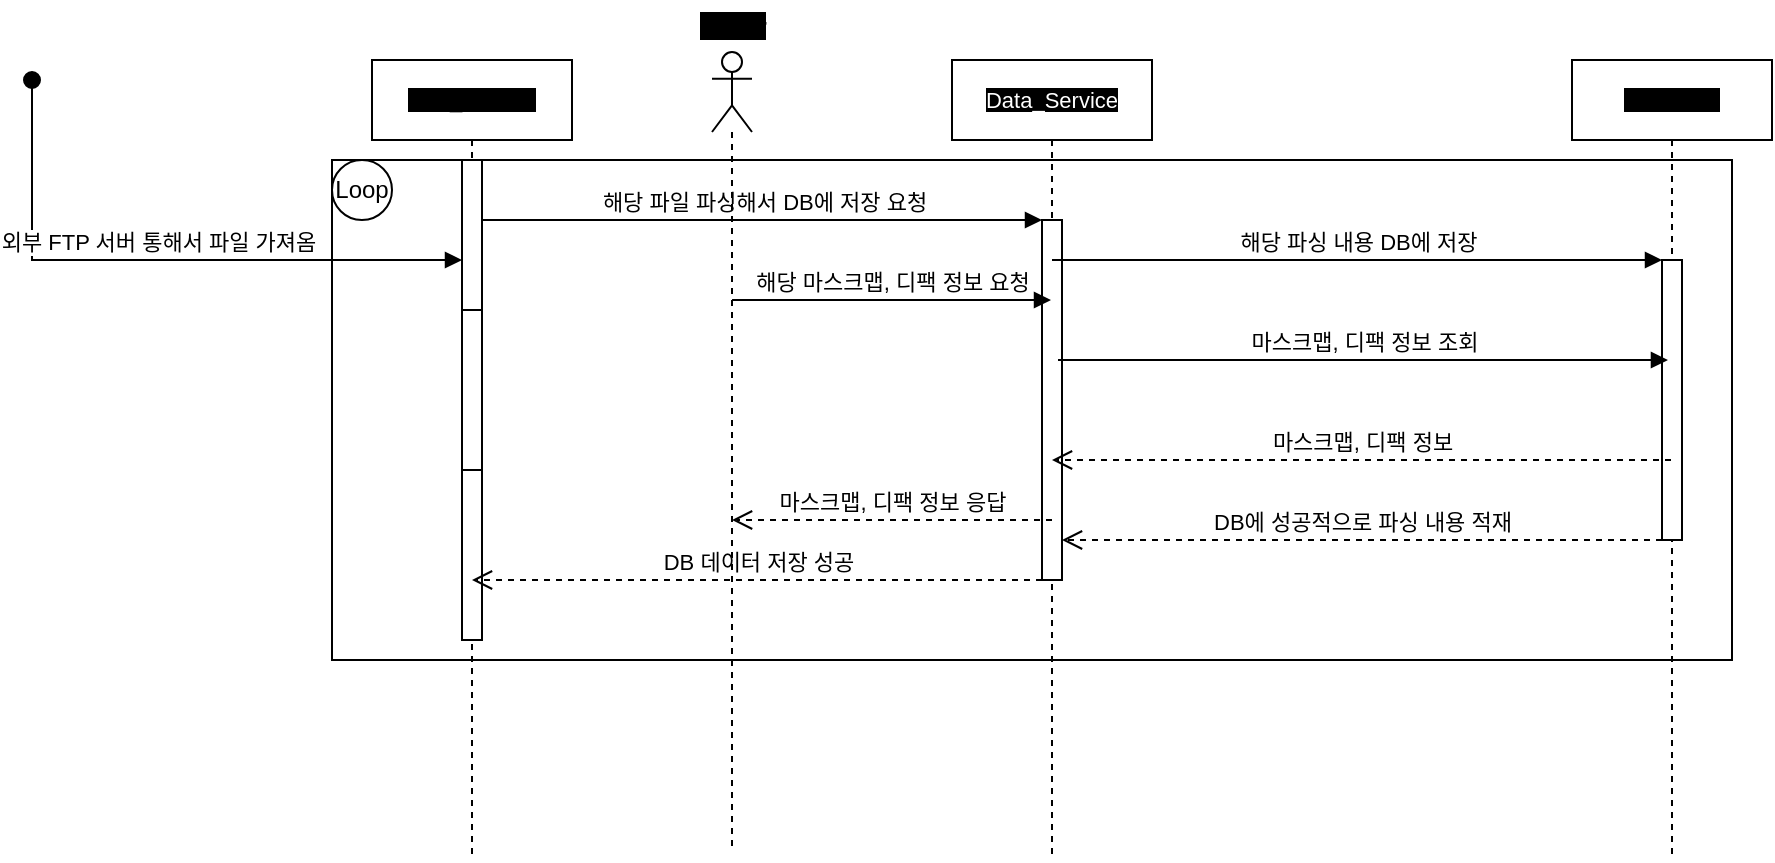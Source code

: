 <mxfile>
    <diagram name="Page-1" id="2YBvvXClWsGukQMizWep">
        <mxGraphModel dx="1388" dy="299" grid="1" gridSize="10" guides="1" tooltips="1" connect="1" arrows="1" fold="1" page="1" pageScale="1" pageWidth="850" pageHeight="1100" background="none" math="0" shadow="0">
            <root>
                <mxCell id="0"/>
                <mxCell id="1" parent="0"/>
                <mxCell id="aM9ryv3xv72pqoxQDRHE-1" value="&lt;span style=&quot;font-size: 11px; background-color: rgb(0, 0, 0);&quot;&gt;FTP_Service&lt;/span&gt;" style="shape=umlLifeline;perimeter=lifelinePerimeter;whiteSpace=wrap;html=1;container=0;dropTarget=0;collapsible=0;recursiveResize=0;outlineConnect=0;portConstraint=eastwest;newEdgeStyle={&quot;edgeStyle&quot;:&quot;elbowEdgeStyle&quot;,&quot;elbow&quot;:&quot;vertical&quot;,&quot;curved&quot;:0,&quot;rounded&quot;:0};" parent="1" vertex="1">
                    <mxGeometry x="-70" y="40" width="100" height="400" as="geometry"/>
                </mxCell>
                <mxCell id="aM9ryv3xv72pqoxQDRHE-2" value="" style="html=1;points=[];perimeter=orthogonalPerimeter;outlineConnect=0;targetShapes=umlLifeline;portConstraint=eastwest;newEdgeStyle={&quot;edgeStyle&quot;:&quot;elbowEdgeStyle&quot;,&quot;elbow&quot;:&quot;vertical&quot;,&quot;curved&quot;:0,&quot;rounded&quot;:0};" parent="aM9ryv3xv72pqoxQDRHE-1" vertex="1">
                    <mxGeometry x="45" y="50" width="10" height="240" as="geometry"/>
                </mxCell>
                <mxCell id="aM9ryv3xv72pqoxQDRHE-4" value="" style="html=1;points=[];perimeter=orthogonalPerimeter;outlineConnect=0;targetShapes=umlLifeline;portConstraint=eastwest;newEdgeStyle={&quot;edgeStyle&quot;:&quot;elbowEdgeStyle&quot;,&quot;elbow&quot;:&quot;vertical&quot;,&quot;curved&quot;:0,&quot;rounded&quot;:0};" parent="aM9ryv3xv72pqoxQDRHE-1" vertex="1">
                    <mxGeometry x="45" y="125" width="10" height="80" as="geometry"/>
                </mxCell>
                <mxCell id="aM9ryv3xv72pqoxQDRHE-5" value="&lt;span style=&quot;font-size: 11px; background-color: rgb(0, 0, 0);&quot;&gt;&lt;font style=&quot;&quot; color=&quot;#ffffff&quot;&gt;Data_Service&lt;/font&gt;&lt;/span&gt;" style="shape=umlLifeline;perimeter=lifelinePerimeter;whiteSpace=wrap;html=1;container=0;dropTarget=0;collapsible=0;recursiveResize=0;outlineConnect=0;portConstraint=eastwest;newEdgeStyle={&quot;edgeStyle&quot;:&quot;elbowEdgeStyle&quot;,&quot;elbow&quot;:&quot;vertical&quot;,&quot;curved&quot;:0,&quot;rounded&quot;:0};" parent="1" vertex="1">
                    <mxGeometry x="220" y="40" width="100" height="400" as="geometry"/>
                </mxCell>
                <mxCell id="aM9ryv3xv72pqoxQDRHE-6" value="" style="html=1;points=[];perimeter=orthogonalPerimeter;outlineConnect=0;targetShapes=umlLifeline;portConstraint=eastwest;newEdgeStyle={&quot;edgeStyle&quot;:&quot;elbowEdgeStyle&quot;,&quot;elbow&quot;:&quot;vertical&quot;,&quot;curved&quot;:0,&quot;rounded&quot;:0};" parent="aM9ryv3xv72pqoxQDRHE-5" vertex="1">
                    <mxGeometry x="45" y="80" width="10" height="180" as="geometry"/>
                </mxCell>
                <mxCell id="aM9ryv3xv72pqoxQDRHE-7" value="해당 파일 파싱해서 DB에 저장 요청" style="html=1;verticalAlign=bottom;endArrow=block;edgeStyle=elbowEdgeStyle;elbow=vertical;curved=0;rounded=0;" parent="1" source="aM9ryv3xv72pqoxQDRHE-2" target="aM9ryv3xv72pqoxQDRHE-6" edge="1">
                    <mxGeometry x="0.002" relative="1" as="geometry">
                        <mxPoint x="195" y="130" as="sourcePoint"/>
                        <Array as="points">
                            <mxPoint x="180" y="120"/>
                        </Array>
                        <mxPoint as="offset"/>
                    </mxGeometry>
                </mxCell>
                <mxCell id="aM9ryv3xv72pqoxQDRHE-8" value="DB 데이터 저장 성공" style="html=1;verticalAlign=bottom;endArrow=open;dashed=1;endSize=8;edgeStyle=elbowEdgeStyle;elbow=vertical;curved=0;rounded=0;" parent="1" source="aM9ryv3xv72pqoxQDRHE-6" edge="1">
                    <mxGeometry relative="1" as="geometry">
                        <mxPoint x="-20" y="300" as="targetPoint"/>
                        <Array as="points">
                            <mxPoint x="185" y="300"/>
                        </Array>
                        <mxPoint x="260" y="300" as="sourcePoint"/>
                    </mxGeometry>
                </mxCell>
                <mxCell id="sEewJQfzpCtiCOHAZj46-5" value="해당 파싱 내용 DB에 저장" style="html=1;verticalAlign=bottom;endArrow=block;edgeStyle=elbowEdgeStyle;elbow=vertical;curved=0;rounded=0;" parent="1" source="aM9ryv3xv72pqoxQDRHE-5" target="sEewJQfzpCtiCOHAZj46-7" edge="1">
                    <mxGeometry x="0.002" relative="1" as="geometry">
                        <mxPoint x="290" y="140" as="sourcePoint"/>
                        <Array as="points">
                            <mxPoint x="485" y="140"/>
                        </Array>
                        <mxPoint x="570" y="140" as="targetPoint"/>
                        <mxPoint as="offset"/>
                    </mxGeometry>
                </mxCell>
                <mxCell id="sEewJQfzpCtiCOHAZj46-6" value="&lt;span style=&quot;font-size: 11px; background-color: rgb(0, 0, 0);&quot;&gt;Database&lt;/span&gt;" style="shape=umlLifeline;perimeter=lifelinePerimeter;whiteSpace=wrap;html=1;container=0;dropTarget=0;collapsible=0;recursiveResize=0;outlineConnect=0;portConstraint=eastwest;newEdgeStyle={&quot;edgeStyle&quot;:&quot;elbowEdgeStyle&quot;,&quot;elbow&quot;:&quot;vertical&quot;,&quot;curved&quot;:0,&quot;rounded&quot;:0};" parent="1" vertex="1">
                    <mxGeometry x="530" y="40" width="100" height="400" as="geometry"/>
                </mxCell>
                <mxCell id="sEewJQfzpCtiCOHAZj46-7" value="" style="html=1;points=[];perimeter=orthogonalPerimeter;outlineConnect=0;targetShapes=umlLifeline;portConstraint=eastwest;newEdgeStyle={&quot;edgeStyle&quot;:&quot;elbowEdgeStyle&quot;,&quot;elbow&quot;:&quot;vertical&quot;,&quot;curved&quot;:0,&quot;rounded&quot;:0};" parent="sEewJQfzpCtiCOHAZj46-6" vertex="1">
                    <mxGeometry x="45" y="100" width="10" height="140" as="geometry"/>
                </mxCell>
                <mxCell id="sEewJQfzpCtiCOHAZj46-8" value="DB에 성공적으로 파싱 내용 적재" style="html=1;verticalAlign=bottom;endArrow=open;dashed=1;endSize=8;edgeStyle=elbowEdgeStyle;elbow=vertical;curved=0;rounded=0;" parent="1" edge="1">
                    <mxGeometry relative="1" as="geometry">
                        <mxPoint x="275" y="280" as="targetPoint"/>
                        <Array as="points">
                            <mxPoint x="485" y="280"/>
                        </Array>
                        <mxPoint x="575" y="280" as="sourcePoint"/>
                    </mxGeometry>
                </mxCell>
                <mxCell id="aM9ryv3xv72pqoxQDRHE-3" value="외부 FTP 서버 통해서 파일 가져옴" style="html=1;verticalAlign=bottom;startArrow=oval;endArrow=block;startSize=8;edgeStyle=elbowEdgeStyle;elbow=vertical;curved=0;rounded=0;" parent="1" target="aM9ryv3xv72pqoxQDRHE-2" edge="1">
                    <mxGeometry relative="1" as="geometry">
                        <mxPoint x="-240" y="50" as="sourcePoint"/>
                        <mxPoint x="-90" y="150.0" as="targetPoint"/>
                        <Array as="points">
                            <mxPoint x="-290" y="140"/>
                        </Array>
                    </mxGeometry>
                </mxCell>
                <mxCell id="sEewJQfzpCtiCOHAZj46-13" value="" style="rounded=0;whiteSpace=wrap;html=1;fillColor=none;" parent="1" vertex="1">
                    <mxGeometry x="-90" y="90" width="700" height="250" as="geometry"/>
                </mxCell>
                <mxCell id="sEewJQfzpCtiCOHAZj46-15" value="Loop" style="ellipse;whiteSpace=wrap;html=1;fillColor=none;" parent="1" vertex="1">
                    <mxGeometry x="-90" y="90" width="30" height="30" as="geometry"/>
                </mxCell>
                <mxCell id="sEewJQfzpCtiCOHAZj46-21" value="" style="shape=umlLifeline;perimeter=lifelinePerimeter;whiteSpace=wrap;html=1;container=1;dropTarget=0;collapsible=0;recursiveResize=0;outlineConnect=0;portConstraint=eastwest;newEdgeStyle={&quot;curved&quot;:0,&quot;rounded&quot;:0};participant=umlActor;" parent="1" vertex="1">
                    <mxGeometry x="100" y="36" width="20" height="400" as="geometry"/>
                </mxCell>
                <mxCell id="sEewJQfzpCtiCOHAZj46-22" value="&lt;span style=&quot;background-color: rgb(0, 0, 0);&quot;&gt;사용자&lt;/span&gt;" style="text;align=center;fontStyle=1;verticalAlign=middle;spacingLeft=3;spacingRight=3;strokeColor=none;rotatable=0;points=[[0,0.5],[1,0.5]];portConstraint=eastwest;html=1;" parent="1" vertex="1">
                    <mxGeometry x="70" y="10" width="80" height="26" as="geometry"/>
                </mxCell>
                <mxCell id="sEewJQfzpCtiCOHAZj46-25" value="해당 마스크맵, 디팩 정보 요청" style="html=1;verticalAlign=bottom;endArrow=block;curved=0;rounded=0;" parent="1" edge="1">
                    <mxGeometry width="80" relative="1" as="geometry">
                        <mxPoint x="110.024" y="160" as="sourcePoint"/>
                        <mxPoint x="269.5" y="160" as="targetPoint"/>
                        <Array as="points">
                            <mxPoint x="170" y="160"/>
                        </Array>
                    </mxGeometry>
                </mxCell>
                <mxCell id="sEewJQfzpCtiCOHAZj46-26" value="마스크맵, 디팩 정보 응답" style="html=1;verticalAlign=bottom;endArrow=open;dashed=1;endSize=8;curved=0;rounded=0;" parent="1" edge="1">
                    <mxGeometry x="0.0" relative="1" as="geometry">
                        <mxPoint x="270" y="270" as="sourcePoint"/>
                        <mxPoint x="110.024" y="270" as="targetPoint"/>
                        <mxPoint as="offset"/>
                    </mxGeometry>
                </mxCell>
                <mxCell id="sEewJQfzpCtiCOHAZj46-27" value="마스크맵, 디팩 정보 조회" style="html=1;verticalAlign=bottom;endArrow=block;curved=0;rounded=0;" parent="1" edge="1">
                    <mxGeometry width="80" relative="1" as="geometry">
                        <mxPoint x="273.004" y="190.0" as="sourcePoint"/>
                        <mxPoint x="577.98" y="190.0" as="targetPoint"/>
                    </mxGeometry>
                </mxCell>
                <mxCell id="sEewJQfzpCtiCOHAZj46-28" value="마스크맵, 디팩 정보" style="html=1;verticalAlign=bottom;endArrow=open;dashed=1;endSize=8;curved=0;rounded=0;" parent="1" source="sEewJQfzpCtiCOHAZj46-6" target="aM9ryv3xv72pqoxQDRHE-5" edge="1">
                    <mxGeometry relative="1" as="geometry">
                        <mxPoint x="465" y="230" as="sourcePoint"/>
                        <mxPoint x="385" y="230" as="targetPoint"/>
                    </mxGeometry>
                </mxCell>
            </root>
        </mxGraphModel>
    </diagram>
</mxfile>